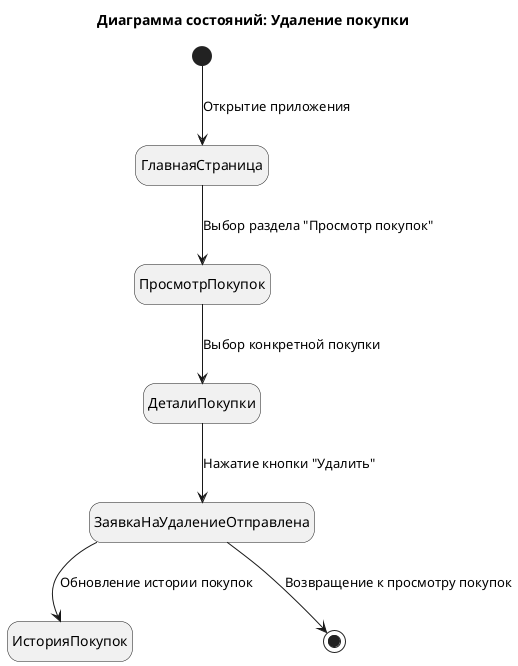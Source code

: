 @startuml Диаграмма состояний
title Диаграмма состояний: Удаление покупки
top to bottom direction
hide empty description
skinparam nodesep 65

[*] --> ГлавнаяСтраница : Открытие приложения

ГлавнаяСтраница --> ПросмотрПокупок : Выбор раздела "Просмотр покупок"
ПросмотрПокупок --> ДеталиПокупки : Выбор конкретной покупки
ДеталиПокупки --> ЗаявкаНаУдалениеОтправлена : Нажатие кнопки "Удалить"

ЗаявкаНаУдалениеОтправлена --> ИсторияПокупок : Обновление истории покупок
ЗаявкаНаУдалениеОтправлена --> [*] : Возвращение к просмотру покупок

@enduml